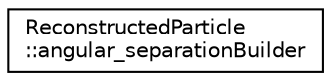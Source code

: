 digraph "Graphical Class Hierarchy"
{
 // LATEX_PDF_SIZE
  edge [fontname="Helvetica",fontsize="10",labelfontname="Helvetica",labelfontsize="10"];
  node [fontname="Helvetica",fontsize="10",shape=record];
  rankdir="LR";
  Node0 [label="ReconstructedParticle\l::angular_separationBuilder",height=0.2,width=0.4,color="black", fillcolor="white", style="filled",URL="$struct_reconstructed_particle_1_1angular__separation_builder.html",tooltip="return the angular separations (min / max / average) between a collection of particles"];
}
